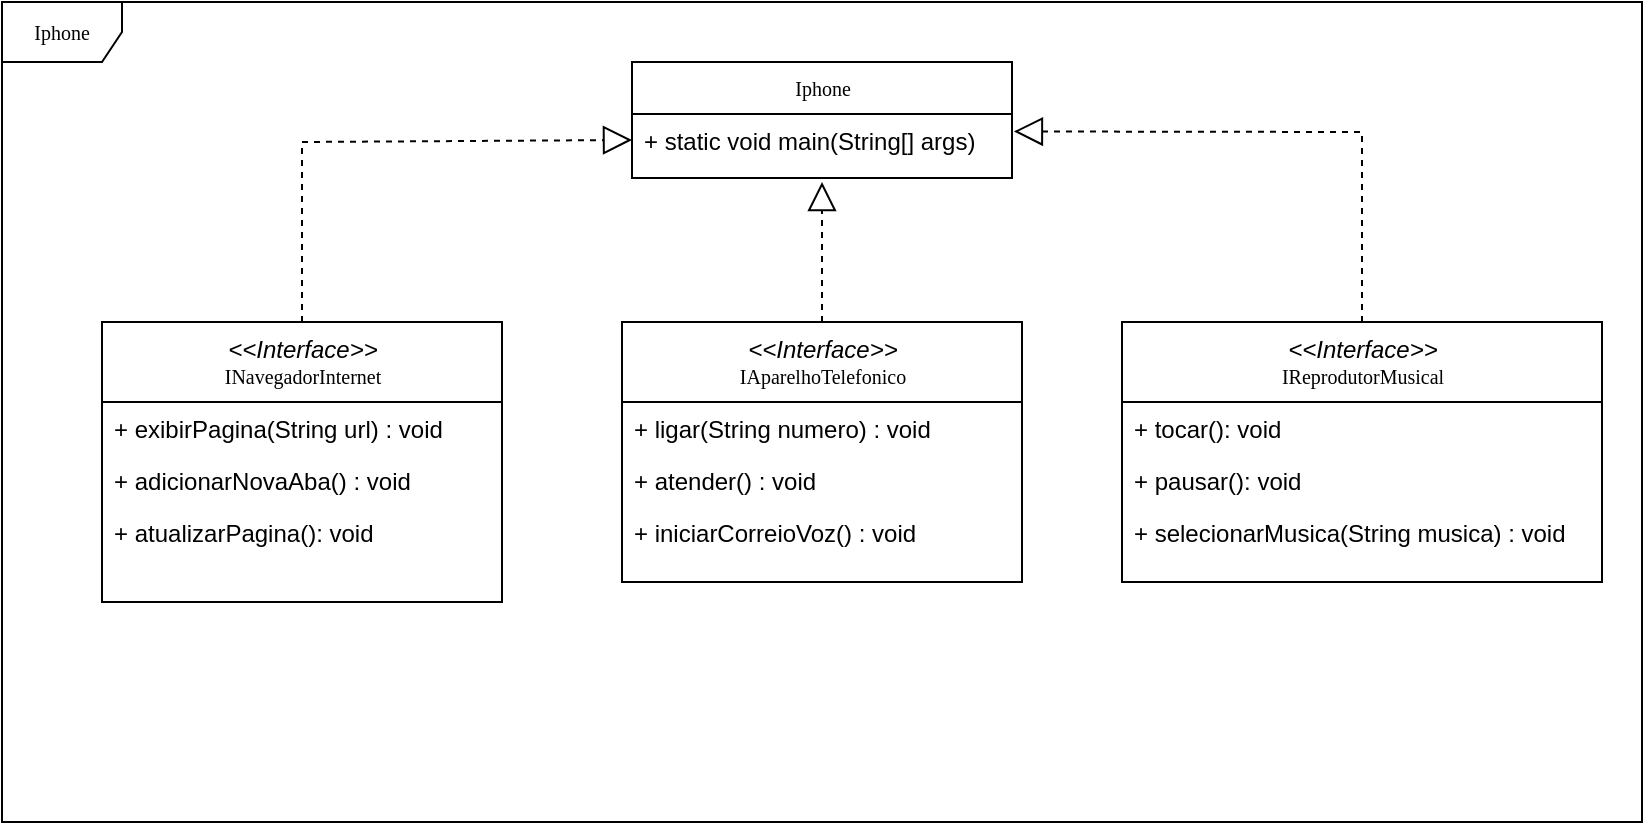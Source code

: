 <mxfile version="24.7.7">
  <diagram name="Page-1" id="c4acf3e9-155e-7222-9cf6-157b1a14988f">
    <mxGraphModel dx="941" dy="547" grid="1" gridSize="10" guides="1" tooltips="1" connect="1" arrows="1" fold="1" page="1" pageScale="1" pageWidth="850" pageHeight="1100" background="none" math="0" shadow="0">
      <root>
        <mxCell id="0" />
        <mxCell id="1" parent="0" />
        <mxCell id="17acba5748e5396b-1" value="Iphone" style="shape=umlFrame;whiteSpace=wrap;html=1;rounded=0;shadow=0;comic=0;labelBackgroundColor=none;strokeWidth=1;fontFamily=Verdana;fontSize=10;align=center;" parent="1" vertex="1">
          <mxGeometry x="20" y="20" width="820" height="410" as="geometry" />
        </mxCell>
        <mxCell id="17acba5748e5396b-20" value="Iphone" style="swimlane;html=1;fontStyle=0;childLayout=stackLayout;horizontal=1;startSize=26;fillColor=none;horizontalStack=0;resizeParent=1;resizeLast=0;collapsible=1;marginBottom=0;swimlaneFillColor=#ffffff;rounded=0;shadow=0;comic=0;labelBackgroundColor=none;strokeWidth=1;fontFamily=Verdana;fontSize=10;align=center;" parent="1" vertex="1">
          <mxGeometry x="335" y="50" width="190" height="58" as="geometry" />
        </mxCell>
        <mxCell id="17acba5748e5396b-21" value="+ static void main(String[] args)" style="text;html=1;strokeColor=none;fillColor=none;align=left;verticalAlign=top;spacingLeft=4;spacingRight=4;whiteSpace=wrap;overflow=hidden;rotatable=0;points=[[0,0.5],[1,0.5]];portConstraint=eastwest;" parent="17acba5748e5396b-20" vertex="1">
          <mxGeometry y="26" width="190" height="26" as="geometry" />
        </mxCell>
        <mxCell id="17acba5748e5396b-30" value="&lt;i style=&quot;font-family: Helvetica; font-size: 12px;&quot;&gt;&amp;lt;&amp;lt;Interface&amp;gt;&amp;gt;&lt;/i&gt;&lt;br style=&quot;font-family: Helvetica; font-size: 12px;&quot;&gt;IReprodutorMusical" style="swimlane;html=1;fontStyle=0;childLayout=stackLayout;horizontal=1;startSize=40;fillColor=none;horizontalStack=0;resizeParent=1;resizeLast=0;collapsible=1;marginBottom=0;swimlaneFillColor=#ffffff;rounded=0;shadow=0;comic=0;labelBackgroundColor=none;strokeWidth=1;fontFamily=Verdana;fontSize=10;align=center;" parent="1" vertex="1">
          <mxGeometry x="580" y="180" width="240" height="130" as="geometry" />
        </mxCell>
        <mxCell id="17acba5748e5396b-31" value="+ tocar(): void" style="text;html=1;strokeColor=none;fillColor=none;align=left;verticalAlign=top;spacingLeft=4;spacingRight=4;whiteSpace=wrap;overflow=hidden;rotatable=0;points=[[0,0.5],[1,0.5]];portConstraint=eastwest;" parent="17acba5748e5396b-30" vertex="1">
          <mxGeometry y="40" width="240" height="26" as="geometry" />
        </mxCell>
        <mxCell id="17acba5748e5396b-32" value="+ pausar(): void" style="text;html=1;strokeColor=none;fillColor=none;align=left;verticalAlign=top;spacingLeft=4;spacingRight=4;whiteSpace=wrap;overflow=hidden;rotatable=0;points=[[0,0.5],[1,0.5]];portConstraint=eastwest;" parent="17acba5748e5396b-30" vertex="1">
          <mxGeometry y="66" width="240" height="26" as="geometry" />
        </mxCell>
        <mxCell id="17acba5748e5396b-33" value="+&amp;nbsp;&lt;span style=&quot;background-color: initial;&quot;&gt;selecionarMusica(String musica) : void&lt;/span&gt;&lt;div&gt;&lt;span style=&quot;background-color: initial;&quot;&gt;&lt;br&gt;&lt;/span&gt;&lt;/div&gt;" style="text;html=1;strokeColor=none;fillColor=none;align=left;verticalAlign=top;spacingLeft=4;spacingRight=4;whiteSpace=wrap;overflow=hidden;rotatable=0;points=[[0,0.5],[1,0.5]];portConstraint=eastwest;" parent="17acba5748e5396b-30" vertex="1">
          <mxGeometry y="92" width="240" height="26" as="geometry" />
        </mxCell>
        <mxCell id="xmbRVeiPOVzPX12X9-R9-2" value="&lt;i style=&quot;font-family: Helvetica; font-size: 12px;&quot;&gt;&amp;lt;&amp;lt;Interface&amp;gt;&amp;gt;&lt;/i&gt;&lt;br style=&quot;font-family: Helvetica; font-size: 12px;&quot;&gt;&lt;div&gt;IAparelhoTelefonico&lt;/div&gt;" style="swimlane;html=1;fontStyle=0;childLayout=stackLayout;horizontal=1;startSize=40;fillColor=none;horizontalStack=0;resizeParent=1;resizeLast=0;collapsible=1;marginBottom=0;swimlaneFillColor=#ffffff;rounded=0;shadow=0;comic=0;labelBackgroundColor=none;strokeWidth=1;fontFamily=Verdana;fontSize=10;align=center;" vertex="1" parent="1">
          <mxGeometry x="330" y="180" width="200" height="130" as="geometry" />
        </mxCell>
        <mxCell id="xmbRVeiPOVzPX12X9-R9-3" value="+ ligar(String numero) : void" style="text;html=1;strokeColor=none;fillColor=none;align=left;verticalAlign=top;spacingLeft=4;spacingRight=4;whiteSpace=wrap;overflow=hidden;rotatable=0;points=[[0,0.5],[1,0.5]];portConstraint=eastwest;" vertex="1" parent="xmbRVeiPOVzPX12X9-R9-2">
          <mxGeometry y="40" width="200" height="26" as="geometry" />
        </mxCell>
        <mxCell id="xmbRVeiPOVzPX12X9-R9-4" value="+ atender() : void" style="text;html=1;strokeColor=none;fillColor=none;align=left;verticalAlign=top;spacingLeft=4;spacingRight=4;whiteSpace=wrap;overflow=hidden;rotatable=0;points=[[0,0.5],[1,0.5]];portConstraint=eastwest;" vertex="1" parent="xmbRVeiPOVzPX12X9-R9-2">
          <mxGeometry y="66" width="200" height="26" as="geometry" />
        </mxCell>
        <mxCell id="xmbRVeiPOVzPX12X9-R9-5" value="+ iniciarCorreioVoz&lt;span style=&quot;background-color: initial;&quot;&gt;() : void&lt;/span&gt;&lt;div&gt;&lt;span style=&quot;background-color: initial;&quot;&gt;&lt;br&gt;&lt;/span&gt;&lt;/div&gt;" style="text;html=1;strokeColor=none;fillColor=none;align=left;verticalAlign=top;spacingLeft=4;spacingRight=4;whiteSpace=wrap;overflow=hidden;rotatable=0;points=[[0,0.5],[1,0.5]];portConstraint=eastwest;" vertex="1" parent="xmbRVeiPOVzPX12X9-R9-2">
          <mxGeometry y="92" width="200" height="26" as="geometry" />
        </mxCell>
        <mxCell id="xmbRVeiPOVzPX12X9-R9-11" value="&lt;i style=&quot;font-family: Helvetica; font-size: 12px;&quot;&gt;&amp;lt;&amp;lt;Interface&amp;gt;&amp;gt;&lt;/i&gt;&lt;br style=&quot;font-family: Helvetica; font-size: 12px;&quot;&gt;&lt;div&gt;&lt;span style=&quot;background-color: initial;&quot;&gt;INavegadorInternet&lt;/span&gt;&lt;br&gt;&lt;/div&gt;" style="swimlane;html=1;fontStyle=0;childLayout=stackLayout;horizontal=1;startSize=40;fillColor=none;horizontalStack=0;resizeParent=1;resizeLast=0;collapsible=1;marginBottom=0;swimlaneFillColor=#ffffff;rounded=0;shadow=0;comic=0;labelBackgroundColor=none;strokeWidth=1;fontFamily=Verdana;fontSize=10;align=center;" vertex="1" parent="1">
          <mxGeometry x="70" y="180" width="200" height="140" as="geometry" />
        </mxCell>
        <mxCell id="xmbRVeiPOVzPX12X9-R9-12" value="+&amp;nbsp;exibirPagina(String url) : void" style="text;html=1;strokeColor=none;fillColor=none;align=left;verticalAlign=top;spacingLeft=4;spacingRight=4;whiteSpace=wrap;overflow=hidden;rotatable=0;points=[[0,0.5],[1,0.5]];portConstraint=eastwest;" vertex="1" parent="xmbRVeiPOVzPX12X9-R9-11">
          <mxGeometry y="40" width="200" height="26" as="geometry" />
        </mxCell>
        <mxCell id="xmbRVeiPOVzPX12X9-R9-13" value="+ adicionarNovaAba() : void" style="text;html=1;strokeColor=none;fillColor=none;align=left;verticalAlign=top;spacingLeft=4;spacingRight=4;whiteSpace=wrap;overflow=hidden;rotatable=0;points=[[0,0.5],[1,0.5]];portConstraint=eastwest;" vertex="1" parent="xmbRVeiPOVzPX12X9-R9-11">
          <mxGeometry y="66" width="200" height="26" as="geometry" />
        </mxCell>
        <mxCell id="xmbRVeiPOVzPX12X9-R9-14" value="+ atualizarPagina&lt;span style=&quot;background-color: initial;&quot;&gt;(): void&lt;/span&gt;" style="text;html=1;strokeColor=none;fillColor=none;align=left;verticalAlign=top;spacingLeft=4;spacingRight=4;whiteSpace=wrap;overflow=hidden;rotatable=0;points=[[0,0.5],[1,0.5]];portConstraint=eastwest;" vertex="1" parent="xmbRVeiPOVzPX12X9-R9-11">
          <mxGeometry y="92" width="200" height="26" as="geometry" />
        </mxCell>
        <mxCell id="xmbRVeiPOVzPX12X9-R9-17" value="" style="endArrow=block;dashed=1;endFill=0;endSize=12;html=1;rounded=0;entryX=0;entryY=0.5;entryDx=0;entryDy=0;exitX=0.5;exitY=0;exitDx=0;exitDy=0;" edge="1" parent="1" source="xmbRVeiPOVzPX12X9-R9-11" target="17acba5748e5396b-21">
          <mxGeometry width="160" relative="1" as="geometry">
            <mxPoint x="130" y="100" as="sourcePoint" />
            <mxPoint x="290" y="100" as="targetPoint" />
            <Array as="points">
              <mxPoint x="170" y="90" />
            </Array>
          </mxGeometry>
        </mxCell>
        <mxCell id="xmbRVeiPOVzPX12X9-R9-18" value="" style="endArrow=block;dashed=1;endFill=0;endSize=12;html=1;rounded=0;entryX=1.005;entryY=0.336;entryDx=0;entryDy=0;exitX=0.5;exitY=0;exitDx=0;exitDy=0;entryPerimeter=0;" edge="1" parent="1" source="17acba5748e5396b-30" target="17acba5748e5396b-21">
          <mxGeometry width="160" relative="1" as="geometry">
            <mxPoint x="500" y="180" as="sourcePoint" />
            <mxPoint x="665" y="89" as="targetPoint" />
            <Array as="points">
              <mxPoint x="700" y="85" />
            </Array>
          </mxGeometry>
        </mxCell>
        <mxCell id="xmbRVeiPOVzPX12X9-R9-19" value="" style="endArrow=block;dashed=1;endFill=0;endSize=12;html=1;rounded=0;exitX=0.5;exitY=0;exitDx=0;exitDy=0;" edge="1" parent="1" source="xmbRVeiPOVzPX12X9-R9-2">
          <mxGeometry width="160" relative="1" as="geometry">
            <mxPoint x="580" y="245.26" as="sourcePoint" />
            <mxPoint x="430" y="110" as="targetPoint" />
            <Array as="points" />
          </mxGeometry>
        </mxCell>
      </root>
    </mxGraphModel>
  </diagram>
</mxfile>

